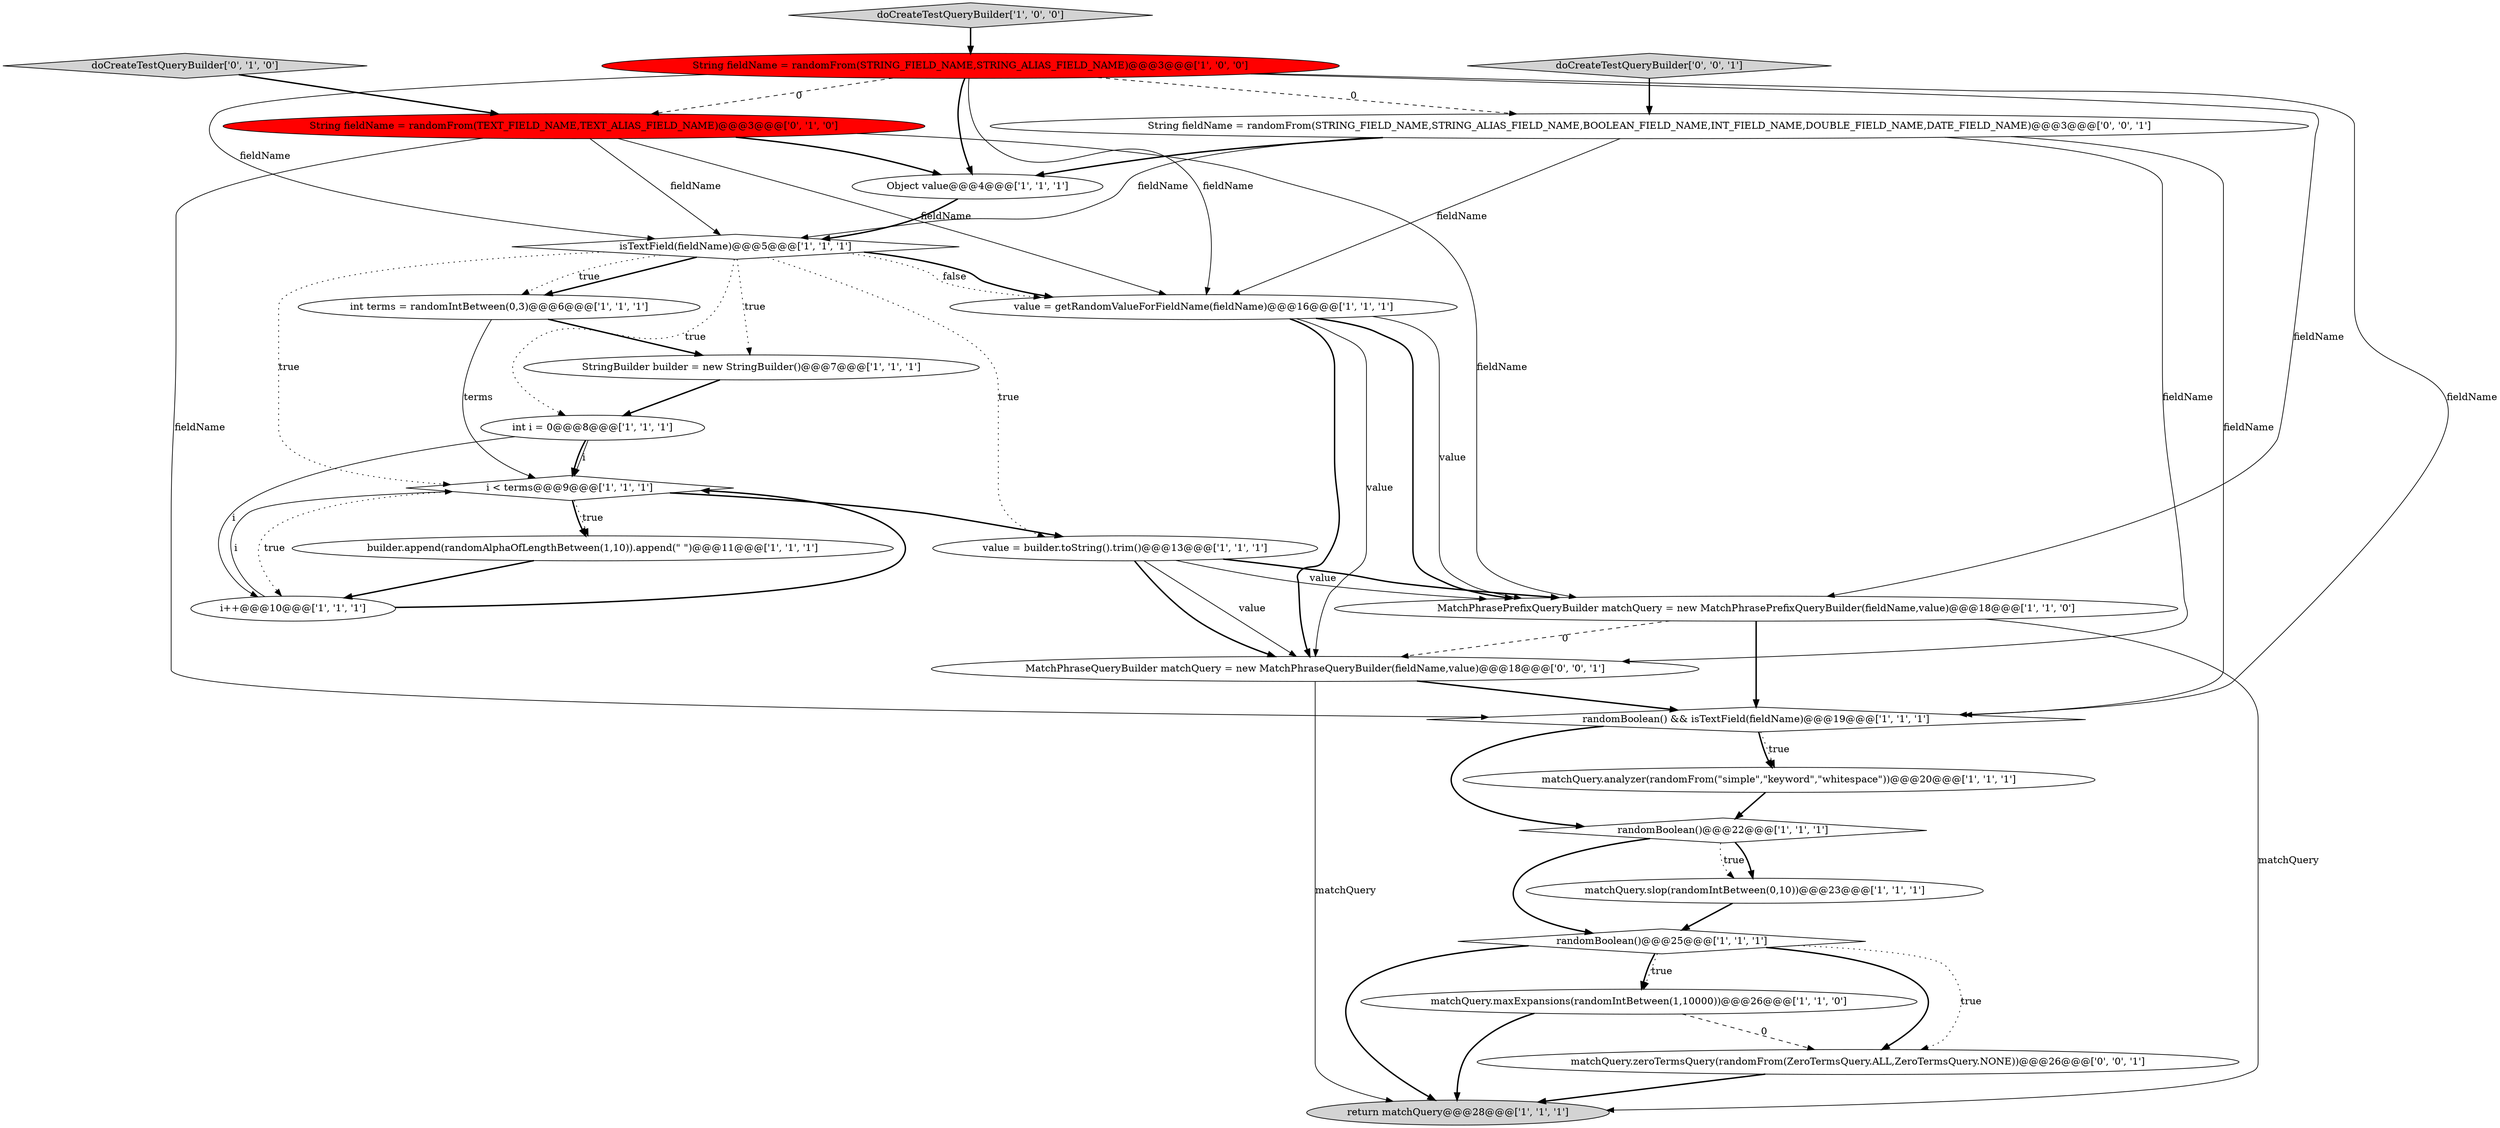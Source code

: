 digraph {
5 [style = filled, label = "i < terms@@@9@@@['1', '1', '1']", fillcolor = white, shape = diamond image = "AAA0AAABBB1BBB"];
22 [style = filled, label = "MatchPhraseQueryBuilder matchQuery = new MatchPhraseQueryBuilder(fieldName,value)@@@18@@@['0', '0', '1']", fillcolor = white, shape = ellipse image = "AAA0AAABBB3BBB"];
25 [style = filled, label = "String fieldName = randomFrom(STRING_FIELD_NAME,STRING_ALIAS_FIELD_NAME,BOOLEAN_FIELD_NAME,INT_FIELD_NAME,DOUBLE_FIELD_NAME,DATE_FIELD_NAME)@@@3@@@['0', '0', '1']", fillcolor = white, shape = ellipse image = "AAA0AAABBB3BBB"];
18 [style = filled, label = "isTextField(fieldName)@@@5@@@['1', '1', '1']", fillcolor = white, shape = diamond image = "AAA0AAABBB1BBB"];
17 [style = filled, label = "randomBoolean() && isTextField(fieldName)@@@19@@@['1', '1', '1']", fillcolor = white, shape = diamond image = "AAA0AAABBB1BBB"];
0 [style = filled, label = "matchQuery.slop(randomIntBetween(0,10))@@@23@@@['1', '1', '1']", fillcolor = white, shape = ellipse image = "AAA0AAABBB1BBB"];
3 [style = filled, label = "builder.append(randomAlphaOfLengthBetween(1,10)).append(\" \")@@@11@@@['1', '1', '1']", fillcolor = white, shape = ellipse image = "AAA0AAABBB1BBB"];
4 [style = filled, label = "StringBuilder builder = new StringBuilder()@@@7@@@['1', '1', '1']", fillcolor = white, shape = ellipse image = "AAA0AAABBB1BBB"];
13 [style = filled, label = "int terms = randomIntBetween(0,3)@@@6@@@['1', '1', '1']", fillcolor = white, shape = ellipse image = "AAA0AAABBB1BBB"];
1 [style = filled, label = "int i = 0@@@8@@@['1', '1', '1']", fillcolor = white, shape = ellipse image = "AAA0AAABBB1BBB"];
8 [style = filled, label = "i++@@@10@@@['1', '1', '1']", fillcolor = white, shape = ellipse image = "AAA0AAABBB1BBB"];
21 [style = filled, label = "doCreateTestQueryBuilder['0', '1', '0']", fillcolor = lightgray, shape = diamond image = "AAA0AAABBB2BBB"];
7 [style = filled, label = "matchQuery.analyzer(randomFrom(\"simple\",\"keyword\",\"whitespace\"))@@@20@@@['1', '1', '1']", fillcolor = white, shape = ellipse image = "AAA0AAABBB1BBB"];
6 [style = filled, label = "value = getRandomValueForFieldName(fieldName)@@@16@@@['1', '1', '1']", fillcolor = white, shape = ellipse image = "AAA0AAABBB1BBB"];
24 [style = filled, label = "doCreateTestQueryBuilder['0', '0', '1']", fillcolor = lightgray, shape = diamond image = "AAA0AAABBB3BBB"];
2 [style = filled, label = "randomBoolean()@@@25@@@['1', '1', '1']", fillcolor = white, shape = diamond image = "AAA0AAABBB1BBB"];
23 [style = filled, label = "matchQuery.zeroTermsQuery(randomFrom(ZeroTermsQuery.ALL,ZeroTermsQuery.NONE))@@@26@@@['0', '0', '1']", fillcolor = white, shape = ellipse image = "AAA0AAABBB3BBB"];
11 [style = filled, label = "doCreateTestQueryBuilder['1', '0', '0']", fillcolor = lightgray, shape = diamond image = "AAA0AAABBB1BBB"];
12 [style = filled, label = "return matchQuery@@@28@@@['1', '1', '1']", fillcolor = lightgray, shape = ellipse image = "AAA0AAABBB1BBB"];
10 [style = filled, label = "MatchPhrasePrefixQueryBuilder matchQuery = new MatchPhrasePrefixQueryBuilder(fieldName,value)@@@18@@@['1', '1', '0']", fillcolor = white, shape = ellipse image = "AAA0AAABBB1BBB"];
9 [style = filled, label = "Object value@@@4@@@['1', '1', '1']", fillcolor = white, shape = ellipse image = "AAA0AAABBB1BBB"];
19 [style = filled, label = "matchQuery.maxExpansions(randomIntBetween(1,10000))@@@26@@@['1', '1', '0']", fillcolor = white, shape = ellipse image = "AAA0AAABBB1BBB"];
16 [style = filled, label = "value = builder.toString().trim()@@@13@@@['1', '1', '1']", fillcolor = white, shape = ellipse image = "AAA0AAABBB1BBB"];
14 [style = filled, label = "randomBoolean()@@@22@@@['1', '1', '1']", fillcolor = white, shape = diamond image = "AAA0AAABBB1BBB"];
20 [style = filled, label = "String fieldName = randomFrom(TEXT_FIELD_NAME,TEXT_ALIAS_FIELD_NAME)@@@3@@@['0', '1', '0']", fillcolor = red, shape = ellipse image = "AAA1AAABBB2BBB"];
15 [style = filled, label = "String fieldName = randomFrom(STRING_FIELD_NAME,STRING_ALIAS_FIELD_NAME)@@@3@@@['1', '0', '0']", fillcolor = red, shape = ellipse image = "AAA1AAABBB1BBB"];
1->5 [style = bold, label=""];
5->3 [style = bold, label=""];
15->20 [style = dashed, label="0"];
2->19 [style = bold, label=""];
20->18 [style = solid, label="fieldName"];
16->22 [style = solid, label="value"];
15->17 [style = solid, label="fieldName"];
19->12 [style = bold, label=""];
20->9 [style = bold, label=""];
16->10 [style = bold, label=""];
6->22 [style = bold, label=""];
16->10 [style = solid, label="value"];
10->12 [style = solid, label="matchQuery"];
18->16 [style = dotted, label="true"];
14->0 [style = dotted, label="true"];
18->1 [style = dotted, label="true"];
0->2 [style = bold, label=""];
25->9 [style = bold, label=""];
1->5 [style = solid, label="i"];
6->10 [style = solid, label="value"];
22->12 [style = solid, label="matchQuery"];
2->23 [style = dotted, label="true"];
10->17 [style = bold, label=""];
1->8 [style = solid, label="i"];
20->10 [style = solid, label="fieldName"];
5->3 [style = dotted, label="true"];
10->22 [style = dashed, label="0"];
16->22 [style = bold, label=""];
25->18 [style = solid, label="fieldName"];
2->12 [style = bold, label=""];
11->15 [style = bold, label=""];
15->18 [style = solid, label="fieldName"];
20->6 [style = solid, label="fieldName"];
7->14 [style = bold, label=""];
5->16 [style = bold, label=""];
17->7 [style = bold, label=""];
2->23 [style = bold, label=""];
18->6 [style = dotted, label="false"];
15->6 [style = solid, label="fieldName"];
15->25 [style = dashed, label="0"];
9->18 [style = bold, label=""];
21->20 [style = bold, label=""];
19->23 [style = dashed, label="0"];
8->5 [style = bold, label=""];
14->0 [style = bold, label=""];
18->6 [style = bold, label=""];
17->14 [style = bold, label=""];
15->9 [style = bold, label=""];
8->5 [style = solid, label="i"];
24->25 [style = bold, label=""];
3->8 [style = bold, label=""];
6->10 [style = bold, label=""];
25->6 [style = solid, label="fieldName"];
18->13 [style = bold, label=""];
13->5 [style = solid, label="terms"];
6->22 [style = solid, label="value"];
22->17 [style = bold, label=""];
25->17 [style = solid, label="fieldName"];
23->12 [style = bold, label=""];
4->1 [style = bold, label=""];
14->2 [style = bold, label=""];
18->4 [style = dotted, label="true"];
18->5 [style = dotted, label="true"];
17->7 [style = dotted, label="true"];
5->8 [style = dotted, label="true"];
20->17 [style = solid, label="fieldName"];
15->10 [style = solid, label="fieldName"];
25->22 [style = solid, label="fieldName"];
2->19 [style = dotted, label="true"];
18->13 [style = dotted, label="true"];
13->4 [style = bold, label=""];
}
